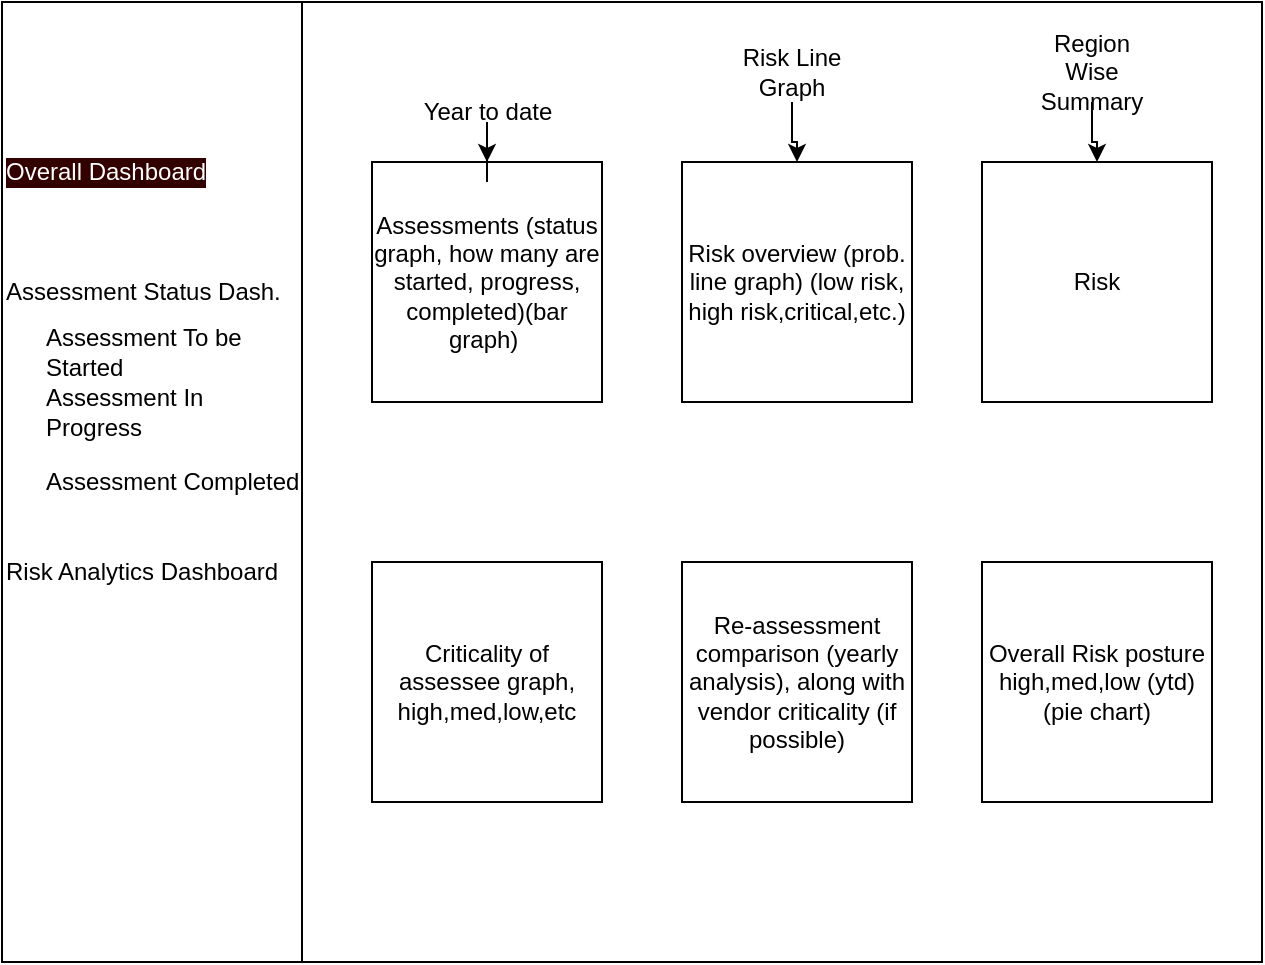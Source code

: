 <mxfile version="24.6.4" type="github">
  <diagram name="Page-1" id="JQ78qU2d38OFS9ukk69o">
    <mxGraphModel dx="1002" dy="535" grid="1" gridSize="10" guides="1" tooltips="1" connect="1" arrows="1" fold="1" page="1" pageScale="1" pageWidth="850" pageHeight="1100" math="0" shadow="0">
      <root>
        <mxCell id="0" />
        <mxCell id="1" parent="0" />
        <mxCell id="FIabmxnKkHCYrPWCEesK-2" value="" style="rounded=0;whiteSpace=wrap;html=1;" vertex="1" parent="1">
          <mxGeometry x="120" y="60" width="630" height="480" as="geometry" />
        </mxCell>
        <mxCell id="FIabmxnKkHCYrPWCEesK-3" value="" style="rounded=0;whiteSpace=wrap;html=1;" vertex="1" parent="1">
          <mxGeometry x="120" y="60" width="150" height="480" as="geometry" />
        </mxCell>
        <mxCell id="FIabmxnKkHCYrPWCEesK-4" value="Overall Dashboard" style="text;html=1;align=left;verticalAlign=middle;whiteSpace=wrap;rounded=0;labelBackgroundColor=#330000;fontColor=#FFFFFF;" vertex="1" parent="1">
          <mxGeometry x="120" y="130" width="150" height="30" as="geometry" />
        </mxCell>
        <mxCell id="FIabmxnKkHCYrPWCEesK-5" value="Assessment Status Dash." style="text;html=1;align=left;verticalAlign=middle;whiteSpace=wrap;rounded=0;" vertex="1" parent="1">
          <mxGeometry x="120" y="190" width="150" height="30" as="geometry" />
        </mxCell>
        <mxCell id="FIabmxnKkHCYrPWCEesK-6" style="edgeStyle=orthogonalEdgeStyle;rounded=0;orthogonalLoop=1;jettySize=auto;html=1;exitX=0.5;exitY=1;exitDx=0;exitDy=0;" edge="1" parent="1" source="FIabmxnKkHCYrPWCEesK-5" target="FIabmxnKkHCYrPWCEesK-5">
          <mxGeometry relative="1" as="geometry" />
        </mxCell>
        <mxCell id="FIabmxnKkHCYrPWCEesK-7" value="Assessment To be Started" style="text;html=1;align=left;verticalAlign=middle;whiteSpace=wrap;rounded=0;" vertex="1" parent="1">
          <mxGeometry x="140" y="220" width="130" height="30" as="geometry" />
        </mxCell>
        <mxCell id="FIabmxnKkHCYrPWCEesK-8" value="Assessment In Progress" style="text;html=1;align=left;verticalAlign=middle;whiteSpace=wrap;rounded=0;" vertex="1" parent="1">
          <mxGeometry x="140" y="250" width="130" height="30" as="geometry" />
        </mxCell>
        <mxCell id="FIabmxnKkHCYrPWCEesK-9" value="Assessment Completed" style="text;html=1;align=left;verticalAlign=middle;whiteSpace=wrap;rounded=0;" vertex="1" parent="1">
          <mxGeometry x="140" y="285" width="130" height="30" as="geometry" />
        </mxCell>
        <mxCell id="FIabmxnKkHCYrPWCEesK-10" value="Risk Analytics Dashboard" style="text;html=1;align=left;verticalAlign=middle;whiteSpace=wrap;rounded=0;" vertex="1" parent="1">
          <mxGeometry x="120" y="330" width="150" height="30" as="geometry" />
        </mxCell>
        <mxCell id="FIabmxnKkHCYrPWCEesK-11" value="Assessments (status graph, how many are started, progress, completed)(bar graph)&amp;nbsp;" style="rounded=0;whiteSpace=wrap;html=1;" vertex="1" parent="1">
          <mxGeometry x="305" y="140" width="115" height="120" as="geometry" />
        </mxCell>
        <mxCell id="FIabmxnKkHCYrPWCEesK-13" value="Risk overview (prob. line graph) (low risk, high risk,critical,etc.)" style="rounded=0;whiteSpace=wrap;html=1;" vertex="1" parent="1">
          <mxGeometry x="460" y="140" width="115" height="120" as="geometry" />
        </mxCell>
        <mxCell id="FIabmxnKkHCYrPWCEesK-16" style="edgeStyle=orthogonalEdgeStyle;rounded=0;orthogonalLoop=1;jettySize=auto;html=1;" edge="1" parent="1" source="FIabmxnKkHCYrPWCEesK-14" target="FIabmxnKkHCYrPWCEesK-11">
          <mxGeometry relative="1" as="geometry" />
        </mxCell>
        <mxCell id="FIabmxnKkHCYrPWCEesK-14" value="Year to date" style="text;html=1;align=center;verticalAlign=middle;whiteSpace=wrap;rounded=0;" vertex="1" parent="1">
          <mxGeometry x="327.5" y="100" width="70" height="30" as="geometry" />
        </mxCell>
        <mxCell id="FIabmxnKkHCYrPWCEesK-19" style="edgeStyle=orthogonalEdgeStyle;rounded=0;orthogonalLoop=1;jettySize=auto;html=1;entryX=0.5;entryY=0;entryDx=0;entryDy=0;" edge="1" parent="1" source="FIabmxnKkHCYrPWCEesK-17" target="FIabmxnKkHCYrPWCEesK-13">
          <mxGeometry relative="1" as="geometry" />
        </mxCell>
        <mxCell id="FIabmxnKkHCYrPWCEesK-17" value="Risk Line Graph" style="text;html=1;align=center;verticalAlign=middle;whiteSpace=wrap;rounded=0;" vertex="1" parent="1">
          <mxGeometry x="480" y="80" width="70" height="30" as="geometry" />
        </mxCell>
        <mxCell id="FIabmxnKkHCYrPWCEesK-20" value="Risk" style="rounded=0;whiteSpace=wrap;html=1;" vertex="1" parent="1">
          <mxGeometry x="610" y="140" width="115" height="120" as="geometry" />
        </mxCell>
        <mxCell id="FIabmxnKkHCYrPWCEesK-22" style="edgeStyle=orthogonalEdgeStyle;rounded=0;orthogonalLoop=1;jettySize=auto;html=1;" edge="1" parent="1" source="FIabmxnKkHCYrPWCEesK-21" target="FIabmxnKkHCYrPWCEesK-20">
          <mxGeometry relative="1" as="geometry" />
        </mxCell>
        <mxCell id="FIabmxnKkHCYrPWCEesK-21" value="Region Wise Summary" style="text;html=1;align=center;verticalAlign=middle;whiteSpace=wrap;rounded=0;" vertex="1" parent="1">
          <mxGeometry x="630" y="80" width="70" height="30" as="geometry" />
        </mxCell>
        <mxCell id="FIabmxnKkHCYrPWCEesK-23" value="Criticality of assessee graph, high,med,low,etc" style="rounded=0;whiteSpace=wrap;html=1;" vertex="1" parent="1">
          <mxGeometry x="305" y="340" width="115" height="120" as="geometry" />
        </mxCell>
        <mxCell id="FIabmxnKkHCYrPWCEesK-24" value="Re-assessment comparison (yearly analysis), along with vendor criticality (if possible)" style="rounded=0;whiteSpace=wrap;html=1;" vertex="1" parent="1">
          <mxGeometry x="460" y="340" width="115" height="120" as="geometry" />
        </mxCell>
        <mxCell id="FIabmxnKkHCYrPWCEesK-25" value="Overall Risk posture high,med,low (ytd)(pie chart)" style="rounded=0;whiteSpace=wrap;html=1;" vertex="1" parent="1">
          <mxGeometry x="610" y="340" width="115" height="120" as="geometry" />
        </mxCell>
      </root>
    </mxGraphModel>
  </diagram>
</mxfile>
